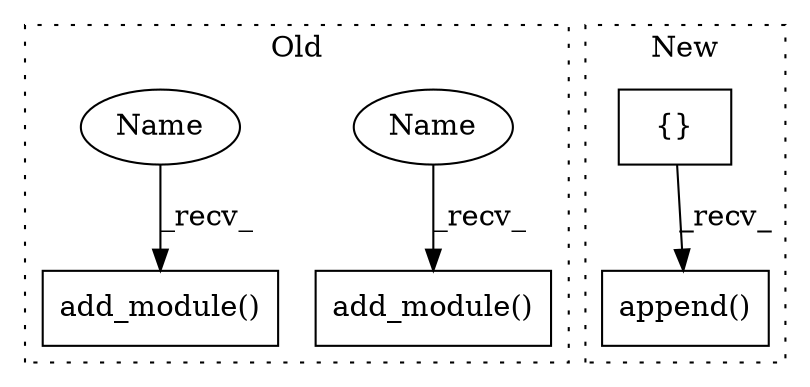 digraph G {
subgraph cluster0 {
1 [label="add_module()" a="75" s="2105,2151" l="18,1" shape="box"];
3 [label="add_module()" a="75" s="1668,1738" l="18,1" shape="box"];
5 [label="Name" a="87" s="2105" l="6" shape="ellipse"];
6 [label="Name" a="87" s="1668" l="6" shape="ellipse"];
label = "Old";
style="dotted";
}
subgraph cluster1 {
2 [label="append()" a="75" s="1504,1693" l="33,14" shape="box"];
4 [label="{}" a="59" s="1248,1248" l="2,1" shape="box"];
label = "New";
style="dotted";
}
4 -> 2 [label="_recv_"];
5 -> 1 [label="_recv_"];
6 -> 3 [label="_recv_"];
}